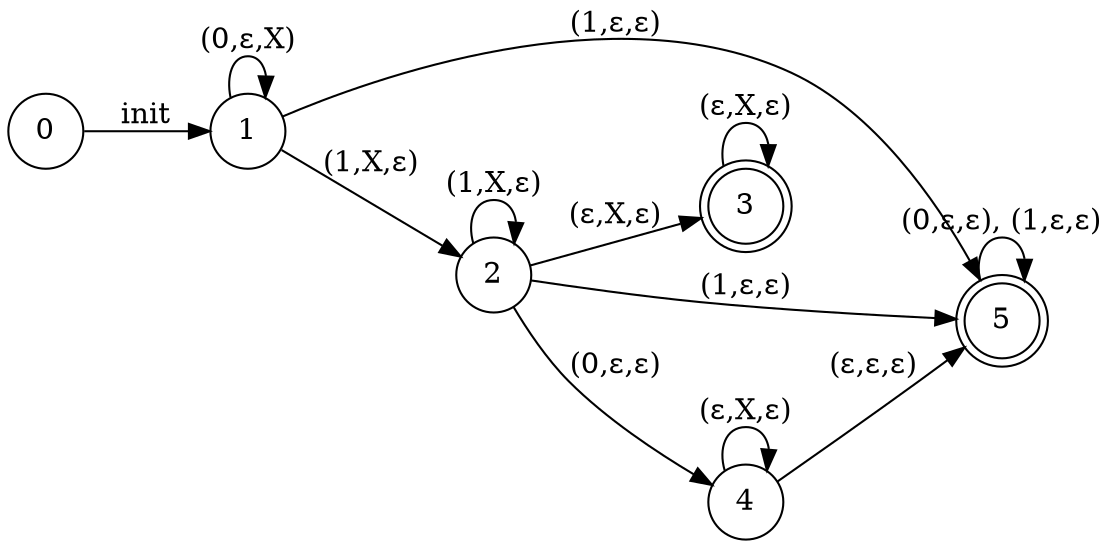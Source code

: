digraph HW5_1_1 {
        rankdir=LR;
	size="8,5"
	node[shape=doublecircle]; 3 5;
	node[shape=circle];

        0->1[label="init"];

        1->1[label=<(0,&epsilon;,X)>];
        1->2[label=<(1,X,&epsilon;)>];
        2->2[label=<(1,X,&epsilon;)>];
        2->3[label=<(&epsilon;,X,&epsilon;)>];
        3->3[label=<(&epsilon;,X,&epsilon;)>];
        2->4[label=<(0,&epsilon;,&epsilon;)>];
        2->5[label=<(1,&epsilon;,&epsilon;)>];
        4->4[label=<(&epsilon;,X,&epsilon;)>];
        4->5[label=<(&epsilon;,&epsilon;,&epsilon;)>];
        1->5[label=<(1,&epsilon;,&epsilon;)>];
        5->5[label=<(0,&epsilon;,&epsilon;), (1,&epsilon;,&epsilon;)>];
}
